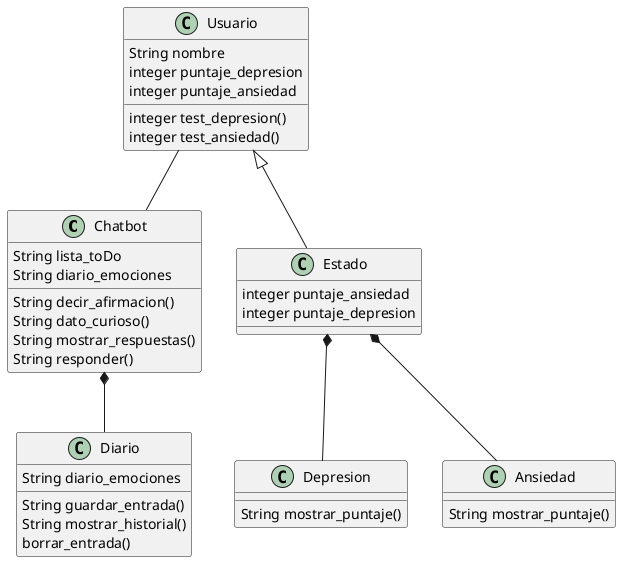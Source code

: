 @startuml
class Chatbot{
  String lista_toDo
  String diario_emociones
  String decir_afirmacion()
  String dato_curioso()
  String mostrar_respuestas()
  String responder()
}

class Diario{
   String diario_emociones
   String guardar_entrada()
   String mostrar_historial()
   borrar_entrada()
}
class Usuario{
  String nombre
  integer puntaje_depresion
  integer puntaje_ansiedad
  integer test_depresion()
  integer test_ansiedad()
}
class Estado{
  integer puntaje_ansiedad
  integer puntaje_depresion
}
class Depresion{
  String mostrar_puntaje()
}
class Ansiedad{
  String mostrar_puntaje()
}

Usuario <|-- Estado
Estado *-- Depresion
Estado *-- Ansiedad
Chatbot *-- Diario
Usuario -- Chatbot
@enduml
